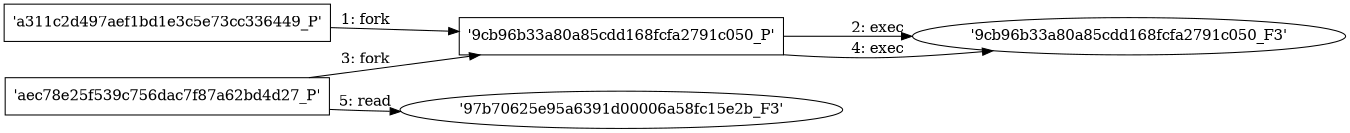 digraph "D:\Learning\Paper\apt\基于CTI的攻击预警\Dataset\攻击图\ASGfromALLCTI\Vulnerability Spotlight WiFi-connected security camera could be manipulated to spy on communications, among other malicious actions.dot" {
rankdir="LR"
size="9"
fixedsize="false"
splines="true"
nodesep=0.3
ranksep=0
fontsize=10
overlap="scalexy"
engine= "neato"
	"'a311c2d497aef1bd1e3c5e73cc336449_P'" [node_type=Process shape=box]
	"'9cb96b33a80a85cdd168fcfa2791c050_P'" [node_type=Process shape=box]
	"'a311c2d497aef1bd1e3c5e73cc336449_P'" -> "'9cb96b33a80a85cdd168fcfa2791c050_P'" [label="1: fork"]
	"'9cb96b33a80a85cdd168fcfa2791c050_P'" [node_type=Process shape=box]
	"'9cb96b33a80a85cdd168fcfa2791c050_F3'" [node_type=File shape=ellipse]
	"'9cb96b33a80a85cdd168fcfa2791c050_P'" -> "'9cb96b33a80a85cdd168fcfa2791c050_F3'" [label="2: exec"]
	"'aec78e25f539c756dac7f87a62bd4d27_P'" [node_type=Process shape=box]
	"'9cb96b33a80a85cdd168fcfa2791c050_P'" [node_type=Process shape=box]
	"'aec78e25f539c756dac7f87a62bd4d27_P'" -> "'9cb96b33a80a85cdd168fcfa2791c050_P'" [label="3: fork"]
	"'9cb96b33a80a85cdd168fcfa2791c050_P'" [node_type=Process shape=box]
	"'9cb96b33a80a85cdd168fcfa2791c050_F3'" [node_type=File shape=ellipse]
	"'9cb96b33a80a85cdd168fcfa2791c050_P'" -> "'9cb96b33a80a85cdd168fcfa2791c050_F3'" [label="4: exec"]
	"'97b70625e95a6391d00006a58fc15e2b_F3'" [node_type=file shape=ellipse]
	"'aec78e25f539c756dac7f87a62bd4d27_P'" [node_type=Process shape=box]
	"'aec78e25f539c756dac7f87a62bd4d27_P'" -> "'97b70625e95a6391d00006a58fc15e2b_F3'" [label="5: read"]
}
